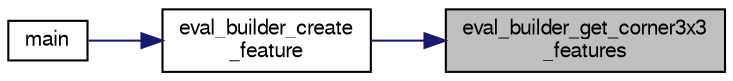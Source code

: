 digraph "eval_builder_get_corner3x3_features"
{
 // LATEX_PDF_SIZE
  bgcolor="transparent";
  edge [fontname="FreeSans",fontsize="10",labelfontname="FreeSans",labelfontsize="10"];
  node [fontname="FreeSans",fontsize="10",shape=record];
  rankdir="RL";
  Node1 [label="eval_builder_get_corner3x3\l_features",height=0.2,width=0.4,color="black", fillcolor="grey75", style="filled", fontcolor="black",tooltip=" "];
  Node1 -> Node2 [dir="back",color="midnightblue",fontsize="10",style="solid",fontname="FreeSans"];
  Node2 [label="eval_builder_create\l_feature",height=0.2,width=0.4,color="black",URL="$eval__builder_8c.html#aa1f10eccc5293c8b5e57d6d93c9066c5",tooltip=" "];
  Node2 -> Node3 [dir="back",color="midnightblue",fontsize="10",style="solid",fontname="FreeSans"];
  Node3 [label="main",height=0.2,width=0.4,color="black",URL="$eval__builder_8c.html#a3c04138a5bfe5d72780bb7e82a18e627",tooltip=" "];
}

